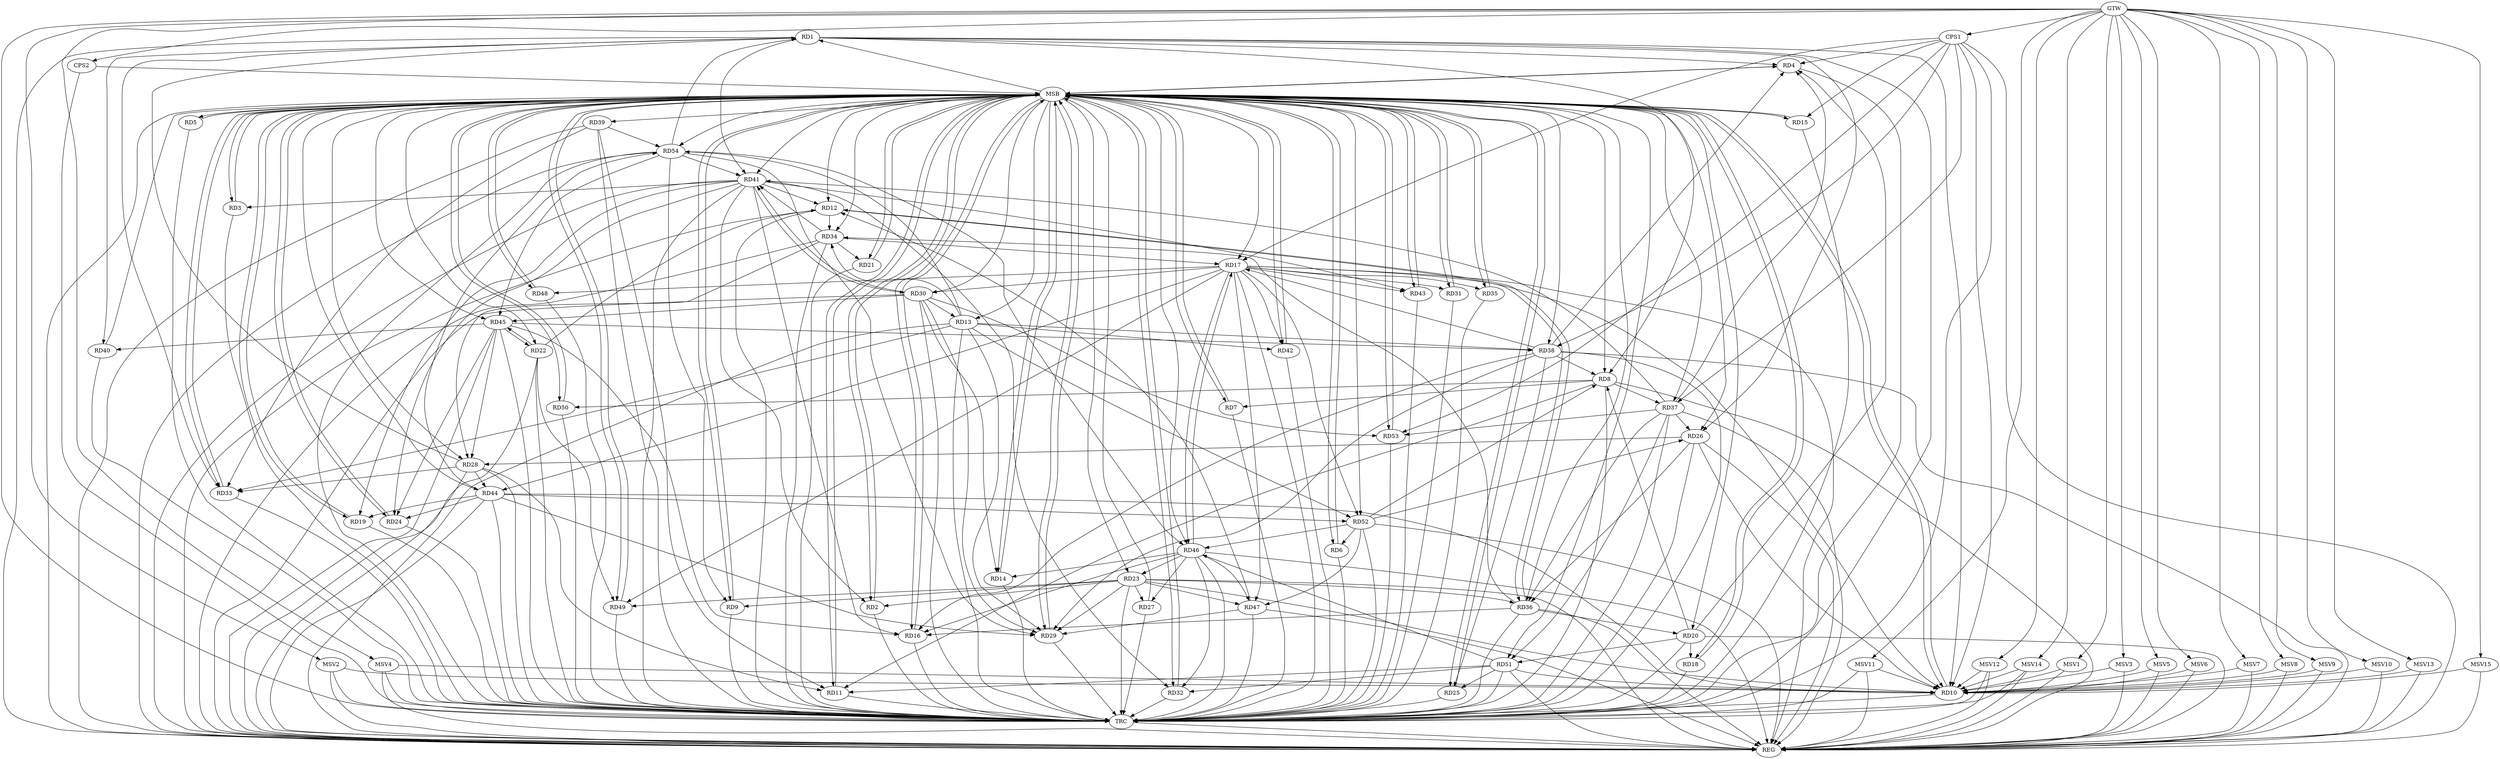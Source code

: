 strict digraph G {
  RD1 [ label="RD1" ];
  RD2 [ label="RD2" ];
  RD3 [ label="RD3" ];
  RD4 [ label="RD4" ];
  RD5 [ label="RD5" ];
  RD6 [ label="RD6" ];
  RD7 [ label="RD7" ];
  RD8 [ label="RD8" ];
  RD9 [ label="RD9" ];
  RD10 [ label="RD10" ];
  RD11 [ label="RD11" ];
  RD12 [ label="RD12" ];
  RD13 [ label="RD13" ];
  RD14 [ label="RD14" ];
  RD15 [ label="RD15" ];
  RD16 [ label="RD16" ];
  RD17 [ label="RD17" ];
  RD18 [ label="RD18" ];
  RD19 [ label="RD19" ];
  RD20 [ label="RD20" ];
  RD21 [ label="RD21" ];
  RD22 [ label="RD22" ];
  RD23 [ label="RD23" ];
  RD24 [ label="RD24" ];
  RD25 [ label="RD25" ];
  RD26 [ label="RD26" ];
  RD27 [ label="RD27" ];
  RD28 [ label="RD28" ];
  RD29 [ label="RD29" ];
  RD30 [ label="RD30" ];
  RD31 [ label="RD31" ];
  RD32 [ label="RD32" ];
  RD33 [ label="RD33" ];
  RD34 [ label="RD34" ];
  RD35 [ label="RD35" ];
  RD36 [ label="RD36" ];
  RD37 [ label="RD37" ];
  RD38 [ label="RD38" ];
  RD39 [ label="RD39" ];
  RD40 [ label="RD40" ];
  RD41 [ label="RD41" ];
  RD42 [ label="RD42" ];
  RD43 [ label="RD43" ];
  RD44 [ label="RD44" ];
  RD45 [ label="RD45" ];
  RD46 [ label="RD46" ];
  RD47 [ label="RD47" ];
  RD48 [ label="RD48" ];
  RD49 [ label="RD49" ];
  RD50 [ label="RD50" ];
  RD51 [ label="RD51" ];
  RD52 [ label="RD52" ];
  RD53 [ label="RD53" ];
  RD54 [ label="RD54" ];
  CPS1 [ label="CPS1" ];
  CPS2 [ label="CPS2" ];
  GTW [ label="GTW" ];
  REG [ label="REG" ];
  MSB [ label="MSB" ];
  TRC [ label="TRC" ];
  MSV1 [ label="MSV1" ];
  MSV2 [ label="MSV2" ];
  MSV3 [ label="MSV3" ];
  MSV4 [ label="MSV4" ];
  MSV5 [ label="MSV5" ];
  MSV6 [ label="MSV6" ];
  MSV7 [ label="MSV7" ];
  MSV8 [ label="MSV8" ];
  MSV9 [ label="MSV9" ];
  MSV10 [ label="MSV10" ];
  MSV11 [ label="MSV11" ];
  MSV12 [ label="MSV12" ];
  MSV13 [ label="MSV13" ];
  MSV14 [ label="MSV14" ];
  MSV15 [ label="MSV15" ];
  RD1 -> RD4;
  RD1 -> RD8;
  RD1 -> RD10;
  RD1 -> RD26;
  RD28 -> RD1;
  RD1 -> RD33;
  RD1 -> RD40;
  RD1 -> RD41;
  RD54 -> RD1;
  RD23 -> RD2;
  RD41 -> RD2;
  RD41 -> RD3;
  RD20 -> RD4;
  RD37 -> RD4;
  RD38 -> RD4;
  RD52 -> RD6;
  RD8 -> RD7;
  RD8 -> RD11;
  RD20 -> RD8;
  RD8 -> RD37;
  RD38 -> RD8;
  RD8 -> RD50;
  RD52 -> RD8;
  RD23 -> RD9;
  RD54 -> RD9;
  RD17 -> RD10;
  RD23 -> RD10;
  RD26 -> RD10;
  RD44 -> RD10;
  RD51 -> RD10;
  RD28 -> RD11;
  RD39 -> RD11;
  RD51 -> RD11;
  RD22 -> RD12;
  RD12 -> RD34;
  RD12 -> RD36;
  RD36 -> RD12;
  RD41 -> RD12;
  RD47 -> RD12;
  RD13 -> RD29;
  RD30 -> RD13;
  RD13 -> RD33;
  RD13 -> RD34;
  RD13 -> RD38;
  RD13 -> RD42;
  RD13 -> RD52;
  RD13 -> RD54;
  RD30 -> RD14;
  RD46 -> RD14;
  RD36 -> RD16;
  RD38 -> RD16;
  RD41 -> RD16;
  RD45 -> RD16;
  RD46 -> RD16;
  RD17 -> RD30;
  RD17 -> RD31;
  RD34 -> RD17;
  RD17 -> RD35;
  RD38 -> RD17;
  RD17 -> RD42;
  RD17 -> RD43;
  RD17 -> RD44;
  RD17 -> RD46;
  RD46 -> RD17;
  RD17 -> RD47;
  RD17 -> RD48;
  RD17 -> RD49;
  RD17 -> RD52;
  RD20 -> RD18;
  RD41 -> RD19;
  RD44 -> RD19;
  RD36 -> RD20;
  RD20 -> RD51;
  RD34 -> RD21;
  RD22 -> RD45;
  RD45 -> RD22;
  RD22 -> RD49;
  RD23 -> RD27;
  RD23 -> RD29;
  RD23 -> RD36;
  RD46 -> RD23;
  RD23 -> RD47;
  RD23 -> RD49;
  RD41 -> RD24;
  RD44 -> RD24;
  RD45 -> RD24;
  RD38 -> RD25;
  RD51 -> RD25;
  RD26 -> RD28;
  RD26 -> RD36;
  RD37 -> RD26;
  RD52 -> RD26;
  RD46 -> RD27;
  RD28 -> RD33;
  RD34 -> RD28;
  RD28 -> RD44;
  RD45 -> RD28;
  RD30 -> RD29;
  RD38 -> RD29;
  RD44 -> RD29;
  RD47 -> RD29;
  RD54 -> RD29;
  RD30 -> RD41;
  RD41 -> RD30;
  RD30 -> RD45;
  RD30 -> RD53;
  RD41 -> RD32;
  RD46 -> RD32;
  RD51 -> RD32;
  RD39 -> RD33;
  RD36 -> RD34;
  RD34 -> RD41;
  RD37 -> RD36;
  RD37 -> RD41;
  RD37 -> RD51;
  RD37 -> RD53;
  RD45 -> RD38;
  RD39 -> RD54;
  RD45 -> RD40;
  RD41 -> RD43;
  RD54 -> RD41;
  RD44 -> RD52;
  RD44 -> RD54;
  RD54 -> RD45;
  RD46 -> RD47;
  RD51 -> RD46;
  RD52 -> RD46;
  RD54 -> RD46;
  RD52 -> RD47;
  CPS1 -> RD53;
  CPS1 -> RD10;
  CPS1 -> RD4;
  CPS1 -> RD15;
  CPS1 -> RD38;
  CPS1 -> RD17;
  CPS1 -> RD37;
  GTW -> CPS1;
  GTW -> CPS2;
  RD1 -> REG;
  RD8 -> REG;
  RD12 -> REG;
  RD13 -> REG;
  RD17 -> REG;
  RD20 -> REG;
  RD22 -> REG;
  RD23 -> REG;
  RD26 -> REG;
  RD28 -> REG;
  RD30 -> REG;
  RD34 -> REG;
  RD36 -> REG;
  RD37 -> REG;
  RD38 -> REG;
  RD39 -> REG;
  RD41 -> REG;
  RD44 -> REG;
  RD45 -> REG;
  RD46 -> REG;
  RD47 -> REG;
  RD51 -> REG;
  RD52 -> REG;
  RD54 -> REG;
  CPS1 -> REG;
  RD2 -> MSB;
  MSB -> RD3;
  MSB -> RD5;
  MSB -> RD15;
  MSB -> RD38;
  MSB -> REG;
  RD3 -> MSB;
  MSB -> RD10;
  MSB -> RD36;
  MSB -> RD49;
  MSB -> RD53;
  RD4 -> MSB;
  MSB -> RD2;
  MSB -> RD14;
  MSB -> RD16;
  MSB -> RD31;
  MSB -> RD39;
  RD5 -> MSB;
  MSB -> RD1;
  MSB -> RD8;
  MSB -> RD19;
  MSB -> RD24;
  MSB -> RD29;
  MSB -> RD48;
  MSB -> RD50;
  MSB -> RD54;
  RD6 -> MSB;
  MSB -> RD7;
  MSB -> RD20;
  MSB -> RD35;
  MSB -> RD43;
  RD7 -> MSB;
  MSB -> RD17;
  MSB -> RD30;
  MSB -> RD33;
  RD9 -> MSB;
  MSB -> RD23;
  RD10 -> MSB;
  RD11 -> MSB;
  MSB -> RD6;
  MSB -> RD18;
  MSB -> RD41;
  MSB -> RD42;
  RD14 -> MSB;
  MSB -> RD26;
  MSB -> RD44;
  RD15 -> MSB;
  MSB -> RD11;
  MSB -> RD32;
  MSB -> RD37;
  RD16 -> MSB;
  MSB -> RD34;
  RD18 -> MSB;
  MSB -> RD13;
  RD19 -> MSB;
  MSB -> RD12;
  MSB -> RD28;
  RD21 -> MSB;
  MSB -> RD4;
  MSB -> RD45;
  MSB -> RD52;
  RD24 -> MSB;
  MSB -> RD9;
  MSB -> RD46;
  RD25 -> MSB;
  RD27 -> MSB;
  MSB -> RD22;
  RD29 -> MSB;
  MSB -> RD21;
  RD31 -> MSB;
  RD32 -> MSB;
  RD33 -> MSB;
  RD35 -> MSB;
  MSB -> RD51;
  RD40 -> MSB;
  RD42 -> MSB;
  MSB -> RD25;
  RD43 -> MSB;
  RD48 -> MSB;
  RD49 -> MSB;
  RD50 -> MSB;
  RD53 -> MSB;
  CPS2 -> MSB;
  RD1 -> TRC;
  RD2 -> TRC;
  RD3 -> TRC;
  RD4 -> TRC;
  RD5 -> TRC;
  RD6 -> TRC;
  RD7 -> TRC;
  RD8 -> TRC;
  RD9 -> TRC;
  RD10 -> TRC;
  RD11 -> TRC;
  RD12 -> TRC;
  RD13 -> TRC;
  RD14 -> TRC;
  RD15 -> TRC;
  RD16 -> TRC;
  RD17 -> TRC;
  RD18 -> TRC;
  RD19 -> TRC;
  RD20 -> TRC;
  RD21 -> TRC;
  RD22 -> TRC;
  RD23 -> TRC;
  RD24 -> TRC;
  RD25 -> TRC;
  RD26 -> TRC;
  RD27 -> TRC;
  RD28 -> TRC;
  RD29 -> TRC;
  RD30 -> TRC;
  RD31 -> TRC;
  RD32 -> TRC;
  RD33 -> TRC;
  RD34 -> TRC;
  RD35 -> TRC;
  RD36 -> TRC;
  RD37 -> TRC;
  RD38 -> TRC;
  RD39 -> TRC;
  RD40 -> TRC;
  RD41 -> TRC;
  RD42 -> TRC;
  RD43 -> TRC;
  RD44 -> TRC;
  RD45 -> TRC;
  RD46 -> TRC;
  RD47 -> TRC;
  RD48 -> TRC;
  RD49 -> TRC;
  RD50 -> TRC;
  RD51 -> TRC;
  RD52 -> TRC;
  RD53 -> TRC;
  RD54 -> TRC;
  CPS1 -> TRC;
  CPS2 -> TRC;
  GTW -> TRC;
  TRC -> REG;
  MSV1 -> RD10;
  GTW -> MSV1;
  MSV1 -> REG;
  MSV2 -> RD10;
  GTW -> MSV2;
  MSV2 -> REG;
  MSV2 -> TRC;
  MSV3 -> RD10;
  MSV4 -> RD10;
  MSV5 -> RD10;
  MSV6 -> RD10;
  MSV7 -> RD10;
  MSV8 -> RD10;
  MSV9 -> RD10;
  GTW -> MSV3;
  MSV3 -> REG;
  GTW -> MSV4;
  MSV4 -> REG;
  MSV4 -> TRC;
  GTW -> MSV5;
  MSV5 -> REG;
  GTW -> MSV6;
  MSV6 -> REG;
  GTW -> MSV7;
  MSV7 -> REG;
  GTW -> MSV8;
  MSV8 -> REG;
  GTW -> MSV9;
  MSV9 -> REG;
  MSV10 -> RD10;
  GTW -> MSV10;
  MSV10 -> REG;
  MSV11 -> RD10;
  MSV12 -> RD10;
  MSV13 -> RD10;
  MSV14 -> RD10;
  MSV15 -> RD10;
  GTW -> MSV11;
  MSV11 -> REG;
  MSV11 -> TRC;
  GTW -> MSV12;
  MSV12 -> REG;
  MSV12 -> TRC;
  GTW -> MSV13;
  MSV13 -> REG;
  GTW -> MSV14;
  MSV14 -> REG;
  MSV14 -> TRC;
  GTW -> MSV15;
  MSV15 -> REG;
}
